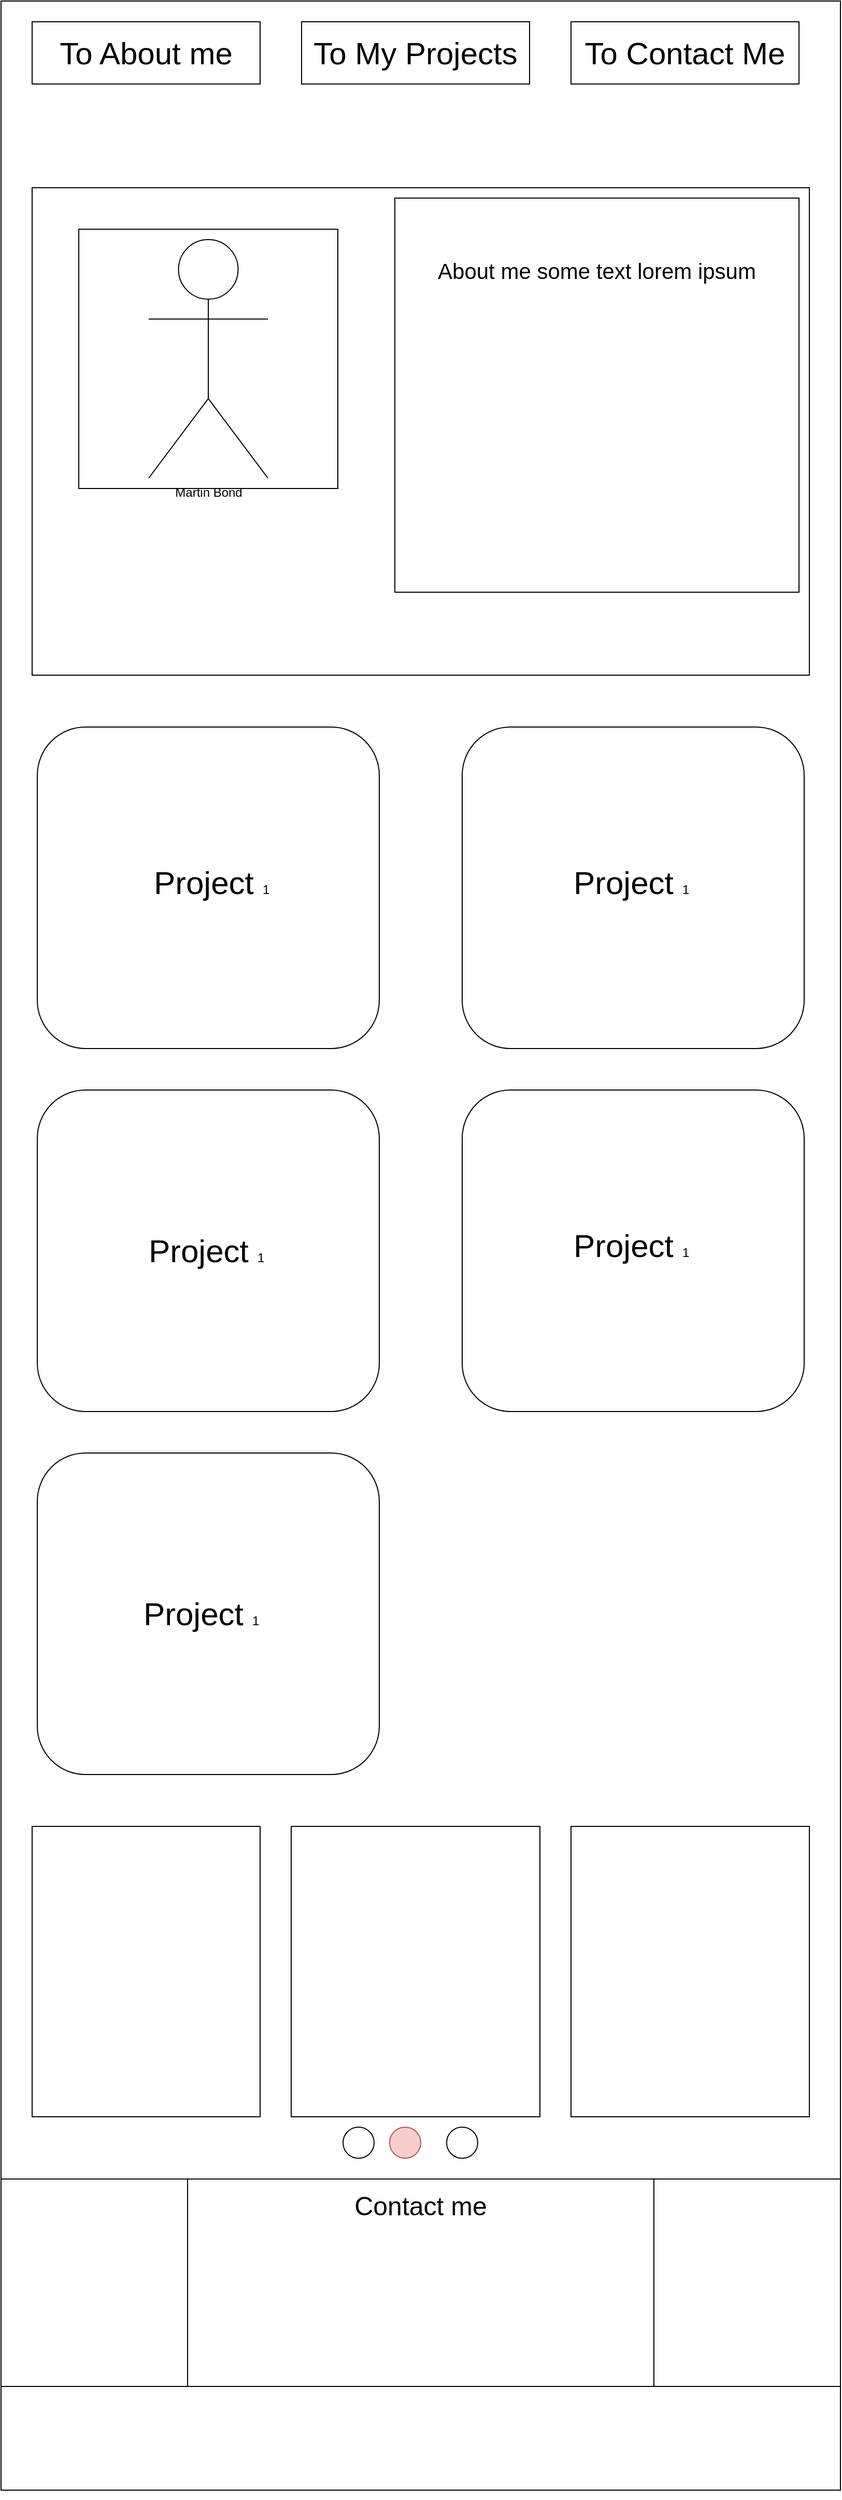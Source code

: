 <mxfile>
    <diagram id="BlJVeY4dZ9HhtzSW3kyS" name="Page-1">
        <mxGraphModel dx="1700" dy="2020" grid="1" gridSize="10" guides="1" tooltips="1" connect="1" arrows="1" fold="1" page="1" pageScale="1" pageWidth="850" pageHeight="1100" math="0" shadow="0">
            <root>
                <mxCell id="0"/>
                <mxCell id="1" parent="0"/>
                <mxCell id="24" style="edgeStyle=none;html=1;" parent="1" source="2" edge="1">
                    <mxGeometry relative="1" as="geometry">
                        <mxPoint x="420" y="380" as="targetPoint"/>
                    </mxGeometry>
                </mxCell>
                <mxCell id="2" value="" style="whiteSpace=wrap;html=1;" parent="1" vertex="1">
                    <mxGeometry x="20" y="-1080" width="810" height="2400" as="geometry"/>
                </mxCell>
                <mxCell id="14" value="&lt;font style=&quot;font-size: 30px;&quot;&gt;To Contact Me&lt;/font&gt;" style="rounded=0;whiteSpace=wrap;html=1;" parent="1" vertex="1">
                    <mxGeometry x="570" y="-1060" width="220" height="60" as="geometry"/>
                </mxCell>
                <mxCell id="15" value="" style="rounded=0;whiteSpace=wrap;html=1;" parent="1" vertex="1">
                    <mxGeometry x="50" y="-1060" width="220" height="60" as="geometry"/>
                </mxCell>
                <mxCell id="16" value="" style="rounded=0;whiteSpace=wrap;html=1;" parent="1" vertex="1">
                    <mxGeometry x="310" y="-1060" width="220" height="60" as="geometry"/>
                </mxCell>
                <mxCell id="18" value="" style="rounded=1;whiteSpace=wrap;html=1;" parent="1" vertex="1">
                    <mxGeometry x="55" y="-380" width="330" height="310" as="geometry"/>
                </mxCell>
                <mxCell id="19" value="" style="rounded=1;whiteSpace=wrap;html=1;" parent="1" vertex="1">
                    <mxGeometry x="465" y="-380" width="330" height="310" as="geometry"/>
                </mxCell>
                <mxCell id="21" value="" style="rounded=1;whiteSpace=wrap;html=1;" parent="1" vertex="1">
                    <mxGeometry x="55" y="-30" width="330" height="310" as="geometry"/>
                </mxCell>
                <mxCell id="22" value="" style="rounded=1;whiteSpace=wrap;html=1;" parent="1" vertex="1">
                    <mxGeometry x="465" y="-30" width="330" height="310" as="geometry"/>
                </mxCell>
                <mxCell id="23" value="" style="rounded=1;whiteSpace=wrap;html=1;" parent="1" vertex="1">
                    <mxGeometry x="55" y="320" width="330" height="310" as="geometry"/>
                </mxCell>
                <mxCell id="26" value="" style="shape=process;whiteSpace=wrap;html=1;backgroundOutline=1;size=0.222;" parent="1" vertex="1">
                    <mxGeometry x="20" y="1020" width="810" height="200" as="geometry"/>
                </mxCell>
                <mxCell id="27" value="&lt;font style=&quot;font-size: 25px;&quot;&gt;Contact me&lt;/font&gt;" style="text;html=1;align=center;verticalAlign=middle;whiteSpace=wrap;rounded=0;" parent="1" vertex="1">
                    <mxGeometry x="210" y="1030" width="430" height="30" as="geometry"/>
                </mxCell>
                <mxCell id="37" value="" style="rounded=0;whiteSpace=wrap;html=1;" parent="1" vertex="1">
                    <mxGeometry x="50" y="-900" width="750" height="470" as="geometry"/>
                </mxCell>
                <mxCell id="40" value="" style="rounded=0;whiteSpace=wrap;html=1;" parent="1" vertex="1">
                    <mxGeometry x="400" y="-890" width="390" height="380" as="geometry"/>
                </mxCell>
                <mxCell id="41" value="" style="whiteSpace=wrap;html=1;aspect=fixed;" parent="1" vertex="1">
                    <mxGeometry x="95" y="-860" width="250" height="250" as="geometry"/>
                </mxCell>
                <mxCell id="42" value="&lt;font style=&quot;font-size: 30px;&quot;&gt;To About me&lt;/font&gt;" style="text;html=1;align=center;verticalAlign=middle;whiteSpace=wrap;rounded=0;" parent="1" vertex="1">
                    <mxGeometry x="50" y="-1060" width="220" height="60" as="geometry"/>
                </mxCell>
                <mxCell id="43" value="&lt;font style=&quot;font-size: 30px;&quot;&gt;To My Projects&lt;/font&gt;" style="text;html=1;align=center;verticalAlign=middle;whiteSpace=wrap;rounded=0;" parent="1" vertex="1">
                    <mxGeometry x="310" y="-1060" width="220" height="60" as="geometry"/>
                </mxCell>
                <mxCell id="44" value="&lt;font style=&quot;font-size: 21px;&quot;&gt;About me some text lorem ipsum&lt;/font&gt;" style="text;html=1;align=center;verticalAlign=middle;whiteSpace=wrap;rounded=0;" parent="1" vertex="1">
                    <mxGeometry x="400" y="-890" width="390" height="140" as="geometry"/>
                </mxCell>
                <mxCell id="46" value="&lt;font style=&quot;font-size: 31px;&quot;&gt;Project &lt;/font&gt;1&amp;nbsp;" style="text;html=1;align=center;verticalAlign=middle;whiteSpace=wrap;rounded=0;" parent="1" vertex="1">
                    <mxGeometry x="90" y="-360" width="270" height="260" as="geometry"/>
                </mxCell>
                <mxCell id="47" value="&lt;font style=&quot;font-size: 31px;&quot;&gt;Project &lt;/font&gt;1&amp;nbsp;" style="text;html=1;align=center;verticalAlign=middle;whiteSpace=wrap;rounded=0;" parent="1" vertex="1">
                    <mxGeometry x="495" y="-360" width="270" height="260" as="geometry"/>
                </mxCell>
                <mxCell id="48" value="&lt;font style=&quot;font-size: 31px;&quot;&gt;Project &lt;/font&gt;1&amp;nbsp;" style="text;html=1;align=center;verticalAlign=middle;whiteSpace=wrap;rounded=0;" parent="1" vertex="1">
                    <mxGeometry x="85" y="-5" width="270" height="260" as="geometry"/>
                </mxCell>
                <mxCell id="49" value="&lt;font style=&quot;font-size: 31px;&quot;&gt;Project &lt;/font&gt;1&amp;nbsp;" style="text;html=1;align=center;verticalAlign=middle;whiteSpace=wrap;rounded=0;" parent="1" vertex="1">
                    <mxGeometry x="495" y="-10" width="270" height="260" as="geometry"/>
                </mxCell>
                <mxCell id="50" value="&lt;font style=&quot;font-size: 31px;&quot;&gt;Project &lt;/font&gt;1&amp;nbsp;" style="text;html=1;align=center;verticalAlign=middle;whiteSpace=wrap;rounded=0;" parent="1" vertex="1">
                    <mxGeometry x="80" y="345" width="270" height="260" as="geometry"/>
                </mxCell>
                <mxCell id="56" value="" style="rounded=0;whiteSpace=wrap;html=1;" parent="1" vertex="1">
                    <mxGeometry x="50" y="680" width="220" height="280" as="geometry"/>
                </mxCell>
                <mxCell id="57" value="" style="rounded=0;whiteSpace=wrap;html=1;" parent="1" vertex="1">
                    <mxGeometry x="300" y="680" width="240" height="280" as="geometry"/>
                </mxCell>
                <mxCell id="58" value="" style="rounded=0;whiteSpace=wrap;html=1;" parent="1" vertex="1">
                    <mxGeometry x="570" y="680" width="230" height="280" as="geometry"/>
                </mxCell>
                <mxCell id="60" value="" style="ellipse;whiteSpace=wrap;html=1;aspect=fixed;fillColor=#f8cecc;strokeColor=#b85450;" parent="1" vertex="1">
                    <mxGeometry x="395" y="970" width="30" height="30" as="geometry"/>
                </mxCell>
                <mxCell id="61" value="" style="ellipse;whiteSpace=wrap;html=1;aspect=fixed;" parent="1" vertex="1">
                    <mxGeometry x="450" y="970" width="30" height="30" as="geometry"/>
                </mxCell>
                <mxCell id="62" value="" style="ellipse;whiteSpace=wrap;html=1;aspect=fixed;" parent="1" vertex="1">
                    <mxGeometry x="350" y="970" width="30" height="30" as="geometry"/>
                </mxCell>
                <mxCell id="63" value="Martin Bond&lt;div&gt;&lt;br&gt;&lt;/div&gt;" style="shape=umlActor;verticalLabelPosition=bottom;verticalAlign=top;html=1;outlineConnect=0;" parent="1" vertex="1">
                    <mxGeometry x="162.5" y="-850" width="115" height="230" as="geometry"/>
                </mxCell>
            </root>
        </mxGraphModel>
    </diagram>
</mxfile>